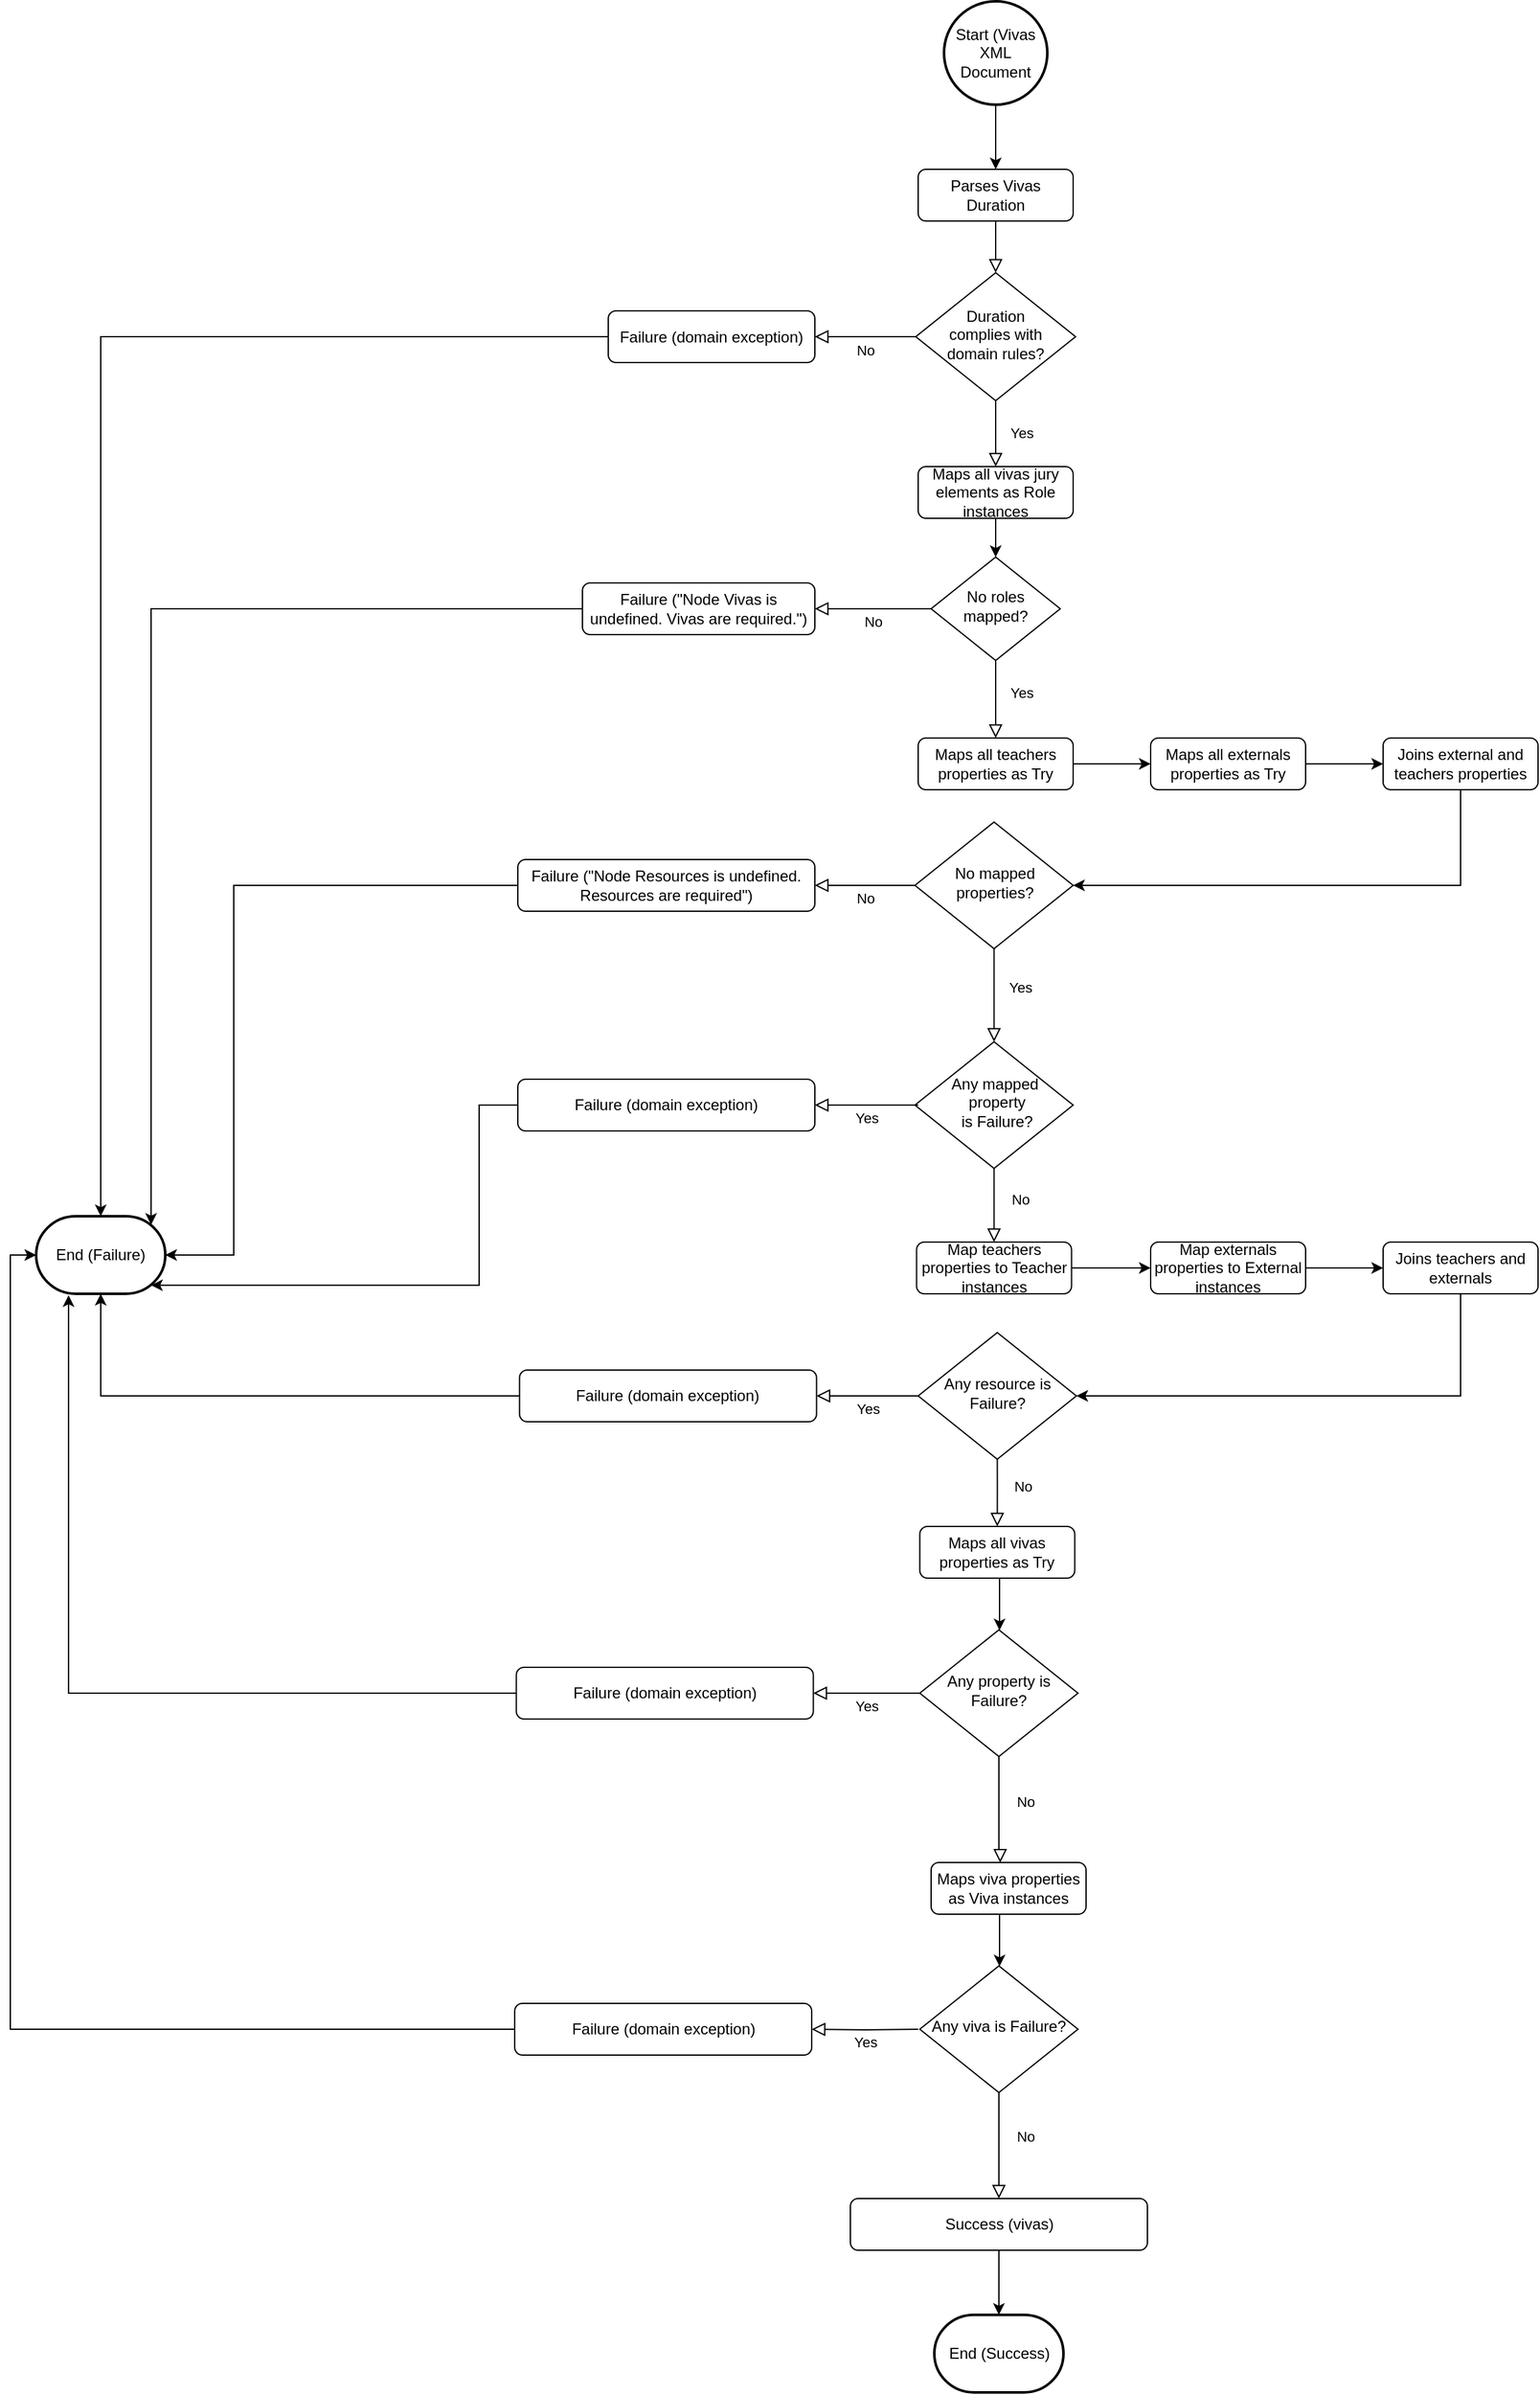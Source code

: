 <mxfile version="13.0.3" type="device"><diagram id="C5RBs43oDa-KdzZeNtuy" name="Page-1"><mxGraphModel dx="2953" dy="1034" grid="1" gridSize="10" guides="1" tooltips="1" connect="1" arrows="1" fold="1" page="1" pageScale="1" pageWidth="827" pageHeight="1169" math="0" shadow="0"><root><mxCell id="WIyWlLk6GJQsqaUBKTNV-0"/><mxCell id="WIyWlLk6GJQsqaUBKTNV-1" parent="WIyWlLk6GJQsqaUBKTNV-0"/><mxCell id="WIyWlLk6GJQsqaUBKTNV-2" value="" style="rounded=0;html=1;jettySize=auto;orthogonalLoop=1;fontSize=11;endArrow=block;endFill=0;endSize=8;strokeWidth=1;shadow=0;labelBackgroundColor=none;edgeStyle=orthogonalEdgeStyle;" parent="WIyWlLk6GJQsqaUBKTNV-1" source="WIyWlLk6GJQsqaUBKTNV-3" target="WIyWlLk6GJQsqaUBKTNV-6" edge="1"><mxGeometry relative="1" as="geometry"/></mxCell><mxCell id="WIyWlLk6GJQsqaUBKTNV-3" value="Parses Vivas Duration" style="rounded=1;whiteSpace=wrap;html=1;fontSize=12;glass=0;strokeWidth=1;shadow=0;" parent="WIyWlLk6GJQsqaUBKTNV-1" vertex="1"><mxGeometry x="170" y="270" width="120" height="40" as="geometry"/></mxCell><mxCell id="WIyWlLk6GJQsqaUBKTNV-4" value="Yes" style="rounded=0;html=1;jettySize=auto;orthogonalLoop=1;fontSize=11;endArrow=block;endFill=0;endSize=8;strokeWidth=1;shadow=0;labelBackgroundColor=none;edgeStyle=orthogonalEdgeStyle;entryX=0.5;entryY=0;entryDx=0;entryDy=0;" parent="WIyWlLk6GJQsqaUBKTNV-1" source="WIyWlLk6GJQsqaUBKTNV-6" target="zDXidvI82rv8V-2KIhOU-2" edge="1"><mxGeometry y="20" relative="1" as="geometry"><mxPoint as="offset"/></mxGeometry></mxCell><mxCell id="WIyWlLk6GJQsqaUBKTNV-5" value="No" style="edgeStyle=orthogonalEdgeStyle;rounded=0;html=1;jettySize=auto;orthogonalLoop=1;fontSize=11;endArrow=block;endFill=0;endSize=8;strokeWidth=1;shadow=0;labelBackgroundColor=none;" parent="WIyWlLk6GJQsqaUBKTNV-1" source="WIyWlLk6GJQsqaUBKTNV-6" target="WIyWlLk6GJQsqaUBKTNV-7" edge="1"><mxGeometry y="10" relative="1" as="geometry"><mxPoint as="offset"/></mxGeometry></mxCell><mxCell id="WIyWlLk6GJQsqaUBKTNV-6" value="Duration &lt;br&gt;complies with &lt;br&gt;domain rules?" style="rhombus;whiteSpace=wrap;html=1;shadow=0;fontFamily=Helvetica;fontSize=12;align=center;strokeWidth=1;spacing=6;spacingTop=-4;" parent="WIyWlLk6GJQsqaUBKTNV-1" vertex="1"><mxGeometry x="168.13" y="350" width="123.75" height="99" as="geometry"/></mxCell><mxCell id="zDXidvI82rv8V-2KIhOU-90" style="edgeStyle=orthogonalEdgeStyle;rounded=0;orthogonalLoop=1;jettySize=auto;html=1;entryX=0.5;entryY=0;entryDx=0;entryDy=0;entryPerimeter=0;" edge="1" parent="WIyWlLk6GJQsqaUBKTNV-1" source="WIyWlLk6GJQsqaUBKTNV-7" target="zDXidvI82rv8V-2KIhOU-85"><mxGeometry relative="1" as="geometry"/></mxCell><mxCell id="WIyWlLk6GJQsqaUBKTNV-7" value="Failure (domain exception)" style="rounded=1;whiteSpace=wrap;html=1;fontSize=12;glass=0;strokeWidth=1;shadow=0;" parent="WIyWlLk6GJQsqaUBKTNV-1" vertex="1"><mxGeometry x="-70" y="379.5" width="160" height="40" as="geometry"/></mxCell><mxCell id="WIyWlLk6GJQsqaUBKTNV-8" value="Yes" style="rounded=0;html=1;jettySize=auto;orthogonalLoop=1;fontSize=11;endArrow=block;endFill=0;endSize=8;strokeWidth=1;shadow=0;labelBackgroundColor=none;edgeStyle=orthogonalEdgeStyle;" parent="WIyWlLk6GJQsqaUBKTNV-1" source="WIyWlLk6GJQsqaUBKTNV-10" target="WIyWlLk6GJQsqaUBKTNV-11" edge="1"><mxGeometry x="-0.167" y="20" relative="1" as="geometry"><mxPoint as="offset"/></mxGeometry></mxCell><mxCell id="WIyWlLk6GJQsqaUBKTNV-9" value="No" style="edgeStyle=orthogonalEdgeStyle;rounded=0;html=1;jettySize=auto;orthogonalLoop=1;fontSize=11;endArrow=block;endFill=0;endSize=8;strokeWidth=1;shadow=0;labelBackgroundColor=none;" parent="WIyWlLk6GJQsqaUBKTNV-1" source="WIyWlLk6GJQsqaUBKTNV-10" target="WIyWlLk6GJQsqaUBKTNV-12" edge="1"><mxGeometry y="10" relative="1" as="geometry"><mxPoint as="offset"/></mxGeometry></mxCell><mxCell id="WIyWlLk6GJQsqaUBKTNV-10" value="No roles mapped?" style="rhombus;whiteSpace=wrap;html=1;shadow=0;fontFamily=Helvetica;fontSize=12;align=center;strokeWidth=1;spacing=6;spacingTop=-4;" parent="WIyWlLk6GJQsqaUBKTNV-1" vertex="1"><mxGeometry x="180" y="570" width="100" height="80" as="geometry"/></mxCell><mxCell id="zDXidvI82rv8V-2KIhOU-8" style="edgeStyle=orthogonalEdgeStyle;rounded=0;orthogonalLoop=1;jettySize=auto;html=1;entryX=0;entryY=0.5;entryDx=0;entryDy=0;" edge="1" parent="WIyWlLk6GJQsqaUBKTNV-1" source="WIyWlLk6GJQsqaUBKTNV-11" target="zDXidvI82rv8V-2KIhOU-7"><mxGeometry relative="1" as="geometry"/></mxCell><mxCell id="WIyWlLk6GJQsqaUBKTNV-11" value="Maps all teachers properties as Try" style="rounded=1;whiteSpace=wrap;html=1;fontSize=12;glass=0;strokeWidth=1;shadow=0;" parent="WIyWlLk6GJQsqaUBKTNV-1" vertex="1"><mxGeometry x="170" y="710" width="120" height="40" as="geometry"/></mxCell><mxCell id="zDXidvI82rv8V-2KIhOU-91" style="edgeStyle=orthogonalEdgeStyle;rounded=0;orthogonalLoop=1;jettySize=auto;html=1;entryX=0.89;entryY=0.11;entryDx=0;entryDy=0;entryPerimeter=0;" edge="1" parent="WIyWlLk6GJQsqaUBKTNV-1" source="WIyWlLk6GJQsqaUBKTNV-12" target="zDXidvI82rv8V-2KIhOU-85"><mxGeometry relative="1" as="geometry"/></mxCell><mxCell id="WIyWlLk6GJQsqaUBKTNV-12" value="Failure (&quot;Node Vivas is undefined. Vivas are required.&quot;)" style="rounded=1;whiteSpace=wrap;html=1;fontSize=12;glass=0;strokeWidth=1;shadow=0;" parent="WIyWlLk6GJQsqaUBKTNV-1" vertex="1"><mxGeometry x="-90" y="590" width="180" height="40" as="geometry"/></mxCell><mxCell id="zDXidvI82rv8V-2KIhOU-3" style="edgeStyle=orthogonalEdgeStyle;rounded=0;orthogonalLoop=1;jettySize=auto;html=1;entryX=0.5;entryY=0;entryDx=0;entryDy=0;" edge="1" parent="WIyWlLk6GJQsqaUBKTNV-1" source="zDXidvI82rv8V-2KIhOU-2" target="WIyWlLk6GJQsqaUBKTNV-10"><mxGeometry relative="1" as="geometry"/></mxCell><mxCell id="zDXidvI82rv8V-2KIhOU-2" value="Maps all vivas jury elements as Role instances" style="rounded=1;whiteSpace=wrap;html=1;fontSize=12;glass=0;strokeWidth=1;shadow=0;" vertex="1" parent="WIyWlLk6GJQsqaUBKTNV-1"><mxGeometry x="170" y="500" width="120" height="40" as="geometry"/></mxCell><mxCell id="zDXidvI82rv8V-2KIhOU-13" style="edgeStyle=orthogonalEdgeStyle;rounded=0;orthogonalLoop=1;jettySize=auto;html=1;entryX=1;entryY=0.5;entryDx=0;entryDy=0;exitX=0.5;exitY=1;exitDx=0;exitDy=0;" edge="1" parent="WIyWlLk6GJQsqaUBKTNV-1" source="zDXidvI82rv8V-2KIhOU-20" target="zDXidvI82rv8V-2KIhOU-12"><mxGeometry relative="1" as="geometry"><Array as="points"><mxPoint x="590" y="824"/></Array></mxGeometry></mxCell><mxCell id="zDXidvI82rv8V-2KIhOU-23" style="edgeStyle=orthogonalEdgeStyle;rounded=0;orthogonalLoop=1;jettySize=auto;html=1;entryX=0;entryY=0.5;entryDx=0;entryDy=0;" edge="1" parent="WIyWlLk6GJQsqaUBKTNV-1" source="zDXidvI82rv8V-2KIhOU-7" target="zDXidvI82rv8V-2KIhOU-20"><mxGeometry relative="1" as="geometry"/></mxCell><mxCell id="zDXidvI82rv8V-2KIhOU-7" value="Maps all externals properties as Try" style="rounded=1;whiteSpace=wrap;html=1;fontSize=12;glass=0;strokeWidth=1;shadow=0;" vertex="1" parent="WIyWlLk6GJQsqaUBKTNV-1"><mxGeometry x="350" y="710" width="120" height="40" as="geometry"/></mxCell><mxCell id="zDXidvI82rv8V-2KIhOU-12" value="No mapped properties?" style="rhombus;whiteSpace=wrap;html=1;shadow=0;fontFamily=Helvetica;fontSize=12;align=center;strokeWidth=1;spacing=6;spacingTop=-4;" vertex="1" parent="WIyWlLk6GJQsqaUBKTNV-1"><mxGeometry x="167.5" y="775" width="122.5" height="98" as="geometry"/></mxCell><mxCell id="zDXidvI82rv8V-2KIhOU-92" style="edgeStyle=orthogonalEdgeStyle;rounded=0;orthogonalLoop=1;jettySize=auto;html=1;entryX=1;entryY=0.5;entryDx=0;entryDy=0;entryPerimeter=0;" edge="1" parent="WIyWlLk6GJQsqaUBKTNV-1" source="zDXidvI82rv8V-2KIhOU-14" target="zDXidvI82rv8V-2KIhOU-85"><mxGeometry relative="1" as="geometry"><Array as="points"><mxPoint x="-360" y="824"/><mxPoint x="-360" y="1110"/></Array></mxGeometry></mxCell><mxCell id="zDXidvI82rv8V-2KIhOU-14" value="Failure (&quot;Node Resources is undefined. Resources are required&quot;)" style="rounded=1;whiteSpace=wrap;html=1;fontSize=12;glass=0;strokeWidth=1;shadow=0;" vertex="1" parent="WIyWlLk6GJQsqaUBKTNV-1"><mxGeometry x="-140" y="804" width="230" height="40" as="geometry"/></mxCell><mxCell id="zDXidvI82rv8V-2KIhOU-20" value="Joins external and teachers properties" style="rounded=1;whiteSpace=wrap;html=1;fontSize=12;glass=0;strokeWidth=1;shadow=0;" vertex="1" parent="WIyWlLk6GJQsqaUBKTNV-1"><mxGeometry x="530" y="710" width="120" height="40" as="geometry"/></mxCell><mxCell id="zDXidvI82rv8V-2KIhOU-28" style="edgeStyle=orthogonalEdgeStyle;rounded=0;orthogonalLoop=1;jettySize=auto;html=1;" edge="1" parent="WIyWlLk6GJQsqaUBKTNV-1" source="zDXidvI82rv8V-2KIhOU-24" target="zDXidvI82rv8V-2KIhOU-27"><mxGeometry relative="1" as="geometry"/></mxCell><mxCell id="zDXidvI82rv8V-2KIhOU-24" value="Map teachers properties to Teacher instances" style="rounded=1;whiteSpace=wrap;html=1;fontSize=12;glass=0;strokeWidth=1;shadow=0;" vertex="1" parent="WIyWlLk6GJQsqaUBKTNV-1"><mxGeometry x="168.75" y="1100" width="120" height="40" as="geometry"/></mxCell><mxCell id="zDXidvI82rv8V-2KIhOU-31" style="edgeStyle=orthogonalEdgeStyle;rounded=0;orthogonalLoop=1;jettySize=auto;html=1;entryX=0;entryY=0.5;entryDx=0;entryDy=0;" edge="1" parent="WIyWlLk6GJQsqaUBKTNV-1" source="zDXidvI82rv8V-2KIhOU-27" target="zDXidvI82rv8V-2KIhOU-30"><mxGeometry relative="1" as="geometry"/></mxCell><mxCell id="zDXidvI82rv8V-2KIhOU-27" value="Map externals properties to External instances" style="rounded=1;whiteSpace=wrap;html=1;fontSize=12;glass=0;strokeWidth=1;shadow=0;" vertex="1" parent="WIyWlLk6GJQsqaUBKTNV-1"><mxGeometry x="350" y="1100" width="120" height="40" as="geometry"/></mxCell><mxCell id="zDXidvI82rv8V-2KIhOU-34" style="edgeStyle=orthogonalEdgeStyle;rounded=0;orthogonalLoop=1;jettySize=auto;html=1;entryX=1;entryY=0.5;entryDx=0;entryDy=0;" edge="1" parent="WIyWlLk6GJQsqaUBKTNV-1" source="zDXidvI82rv8V-2KIhOU-30" target="zDXidvI82rv8V-2KIhOU-32"><mxGeometry relative="1" as="geometry"><Array as="points"><mxPoint x="590" y="1219"/></Array></mxGeometry></mxCell><mxCell id="zDXidvI82rv8V-2KIhOU-30" value="Joins teachers and externals" style="rounded=1;whiteSpace=wrap;html=1;fontSize=12;glass=0;strokeWidth=1;shadow=0;" vertex="1" parent="WIyWlLk6GJQsqaUBKTNV-1"><mxGeometry x="530" y="1100" width="120" height="40" as="geometry"/></mxCell><mxCell id="zDXidvI82rv8V-2KIhOU-32" value="Any resource is Failure?" style="rhombus;whiteSpace=wrap;html=1;shadow=0;fontFamily=Helvetica;fontSize=12;align=center;strokeWidth=1;spacing=6;spacingTop=-4;" vertex="1" parent="WIyWlLk6GJQsqaUBKTNV-1"><mxGeometry x="170" y="1170" width="122.5" height="98" as="geometry"/></mxCell><mxCell id="zDXidvI82rv8V-2KIhOU-33" value="Yes" style="rounded=0;html=1;jettySize=auto;orthogonalLoop=1;fontSize=11;endArrow=block;endFill=0;endSize=8;strokeWidth=1;shadow=0;labelBackgroundColor=none;edgeStyle=orthogonalEdgeStyle;exitX=0.5;exitY=1;exitDx=0;exitDy=0;entryX=0.5;entryY=0;entryDx=0;entryDy=0;" edge="1" parent="WIyWlLk6GJQsqaUBKTNV-1" source="zDXidvI82rv8V-2KIhOU-12" target="zDXidvI82rv8V-2KIhOU-62"><mxGeometry x="-0.167" y="20" relative="1" as="geometry"><mxPoint as="offset"/><mxPoint x="218.25" y="940" as="sourcePoint"/><mxPoint x="218.25" y="1000" as="targetPoint"/><Array as="points"><mxPoint x="229" y="873"/></Array></mxGeometry></mxCell><mxCell id="zDXidvI82rv8V-2KIhOU-49" style="edgeStyle=orthogonalEdgeStyle;rounded=0;orthogonalLoop=1;jettySize=auto;html=1;" edge="1" parent="WIyWlLk6GJQsqaUBKTNV-1" source="zDXidvI82rv8V-2KIhOU-37" target="zDXidvI82rv8V-2KIhOU-47"><mxGeometry relative="1" as="geometry"><Array as="points"><mxPoint x="233" y="1370"/><mxPoint x="233" y="1370"/></Array></mxGeometry></mxCell><mxCell id="zDXidvI82rv8V-2KIhOU-37" value="Maps all vivas properties as Try" style="rounded=1;whiteSpace=wrap;html=1;fontSize=12;glass=0;strokeWidth=1;shadow=0;" vertex="1" parent="WIyWlLk6GJQsqaUBKTNV-1"><mxGeometry x="171.25" y="1320" width="120" height="40" as="geometry"/></mxCell><mxCell id="zDXidvI82rv8V-2KIhOU-38" value="No" style="rounded=0;html=1;jettySize=auto;orthogonalLoop=1;fontSize=11;endArrow=block;endFill=0;endSize=8;strokeWidth=1;shadow=0;labelBackgroundColor=none;edgeStyle=orthogonalEdgeStyle;entryX=0.5;entryY=0;entryDx=0;entryDy=0;exitX=0.5;exitY=1;exitDx=0;exitDy=0;" edge="1" parent="WIyWlLk6GJQsqaUBKTNV-1" source="zDXidvI82rv8V-2KIhOU-32" target="zDXidvI82rv8V-2KIhOU-37"><mxGeometry x="-0.167" y="20" relative="1" as="geometry"><mxPoint as="offset"/><mxPoint x="231.75" y="1250" as="sourcePoint"/><mxPoint x="227.75" y="1309" as="targetPoint"/><Array as="points"><mxPoint x="231" y="1290"/><mxPoint x="231" y="1290"/></Array></mxGeometry></mxCell><mxCell id="zDXidvI82rv8V-2KIhOU-47" value="Any property is Failure?" style="rhombus;whiteSpace=wrap;html=1;shadow=0;fontFamily=Helvetica;fontSize=12;align=center;strokeWidth=1;spacing=6;spacingTop=-4;" vertex="1" parent="WIyWlLk6GJQsqaUBKTNV-1"><mxGeometry x="171.25" y="1400" width="122.5" height="98" as="geometry"/></mxCell><mxCell id="zDXidvI82rv8V-2KIhOU-48" value="No" style="rounded=0;html=1;jettySize=auto;orthogonalLoop=1;fontSize=11;endArrow=block;endFill=0;endSize=8;strokeWidth=1;shadow=0;labelBackgroundColor=none;edgeStyle=orthogonalEdgeStyle;entryX=0.446;entryY=0.003;entryDx=0;entryDy=0;entryPerimeter=0;exitX=0.5;exitY=1;exitDx=0;exitDy=0;" edge="1" parent="WIyWlLk6GJQsqaUBKTNV-1" source="zDXidvI82rv8V-2KIhOU-47" target="zDXidvI82rv8V-2KIhOU-56"><mxGeometry x="-0.167" y="20" relative="1" as="geometry"><mxPoint as="offset"/><mxPoint x="227" y="1498" as="sourcePoint"/><mxPoint x="232.5" y="1570" as="targetPoint"/><Array as="points"><mxPoint x="233" y="1570"/><mxPoint x="234" y="1570"/></Array></mxGeometry></mxCell><mxCell id="zDXidvI82rv8V-2KIhOU-56" value="Maps viva properties as Viva instances" style="rounded=1;whiteSpace=wrap;html=1;fontSize=12;glass=0;strokeWidth=1;shadow=0;" vertex="1" parent="WIyWlLk6GJQsqaUBKTNV-1"><mxGeometry x="180" y="1580" width="120" height="40" as="geometry"/></mxCell><mxCell id="zDXidvI82rv8V-2KIhOU-57" style="edgeStyle=orthogonalEdgeStyle;rounded=0;orthogonalLoop=1;jettySize=auto;html=1;" edge="1" source="zDXidvI82rv8V-2KIhOU-56" target="zDXidvI82rv8V-2KIhOU-58" parent="WIyWlLk6GJQsqaUBKTNV-1"><mxGeometry relative="1" as="geometry"><Array as="points"><mxPoint x="233" y="1630"/><mxPoint x="233" y="1630"/></Array></mxGeometry></mxCell><mxCell id="zDXidvI82rv8V-2KIhOU-58" value="Any viva is Failure?" style="rhombus;whiteSpace=wrap;html=1;shadow=0;fontFamily=Helvetica;fontSize=12;align=center;strokeWidth=1;spacing=6;spacingTop=-4;" vertex="1" parent="WIyWlLk6GJQsqaUBKTNV-1"><mxGeometry x="171.25" y="1660" width="122.5" height="98" as="geometry"/></mxCell><mxCell id="zDXidvI82rv8V-2KIhOU-60" value="No" style="rounded=0;html=1;jettySize=auto;orthogonalLoop=1;fontSize=11;endArrow=block;endFill=0;endSize=8;strokeWidth=1;shadow=0;labelBackgroundColor=none;edgeStyle=orthogonalEdgeStyle;entryX=0.5;entryY=0;entryDx=0;entryDy=0;exitX=0.5;exitY=1;exitDx=0;exitDy=0;" edge="1" source="zDXidvI82rv8V-2KIhOU-58" parent="WIyWlLk6GJQsqaUBKTNV-1" target="zDXidvI82rv8V-2KIhOU-82"><mxGeometry x="-0.167" y="20" relative="1" as="geometry"><mxPoint as="offset"/><mxPoint x="233" y="1760" as="sourcePoint"/><mxPoint x="232.5" y="1830" as="targetPoint"/><Array as="points"/></mxGeometry></mxCell><mxCell id="zDXidvI82rv8V-2KIhOU-62" value="Any mapped&lt;br&gt;&amp;nbsp;property&lt;br&gt;&amp;nbsp;is Failure?" style="rhombus;whiteSpace=wrap;html=1;shadow=0;fontFamily=Helvetica;fontSize=12;align=center;strokeWidth=1;spacing=6;spacingTop=-4;" vertex="1" parent="WIyWlLk6GJQsqaUBKTNV-1"><mxGeometry x="167.5" y="945" width="122.5" height="98" as="geometry"/></mxCell><mxCell id="zDXidvI82rv8V-2KIhOU-63" value="No" style="rounded=0;html=1;jettySize=auto;orthogonalLoop=1;fontSize=11;endArrow=block;endFill=0;endSize=8;strokeWidth=1;shadow=0;labelBackgroundColor=none;edgeStyle=orthogonalEdgeStyle;exitX=0.5;exitY=1;exitDx=0;exitDy=0;entryX=0.5;entryY=0;entryDx=0;entryDy=0;" edge="1" source="zDXidvI82rv8V-2KIhOU-62" parent="WIyWlLk6GJQsqaUBKTNV-1" target="zDXidvI82rv8V-2KIhOU-24"><mxGeometry x="-0.167" y="20" relative="1" as="geometry"><mxPoint as="offset"/><mxPoint x="216.99" y="1110" as="sourcePoint"/><mxPoint x="229" y="1090" as="targetPoint"/><Array as="points"/></mxGeometry></mxCell><mxCell id="zDXidvI82rv8V-2KIhOU-65" value="No" style="edgeStyle=orthogonalEdgeStyle;rounded=0;html=1;jettySize=auto;orthogonalLoop=1;fontSize=11;endArrow=block;endFill=0;endSize=8;strokeWidth=1;shadow=0;labelBackgroundColor=none;exitX=0;exitY=0.5;exitDx=0;exitDy=0;entryX=1;entryY=0.5;entryDx=0;entryDy=0;" edge="1" parent="WIyWlLk6GJQsqaUBKTNV-1" source="zDXidvI82rv8V-2KIhOU-12" target="zDXidvI82rv8V-2KIhOU-14"><mxGeometry y="10" relative="1" as="geometry"><mxPoint as="offset"/><mxPoint x="160" y="823.58" as="sourcePoint"/><mxPoint x="90" y="824" as="targetPoint"/></mxGeometry></mxCell><mxCell id="zDXidvI82rv8V-2KIhOU-93" style="edgeStyle=orthogonalEdgeStyle;rounded=0;orthogonalLoop=1;jettySize=auto;html=1;entryX=0.89;entryY=0.89;entryDx=0;entryDy=0;entryPerimeter=0;" edge="1" parent="WIyWlLk6GJQsqaUBKTNV-1" source="zDXidvI82rv8V-2KIhOU-71" target="zDXidvI82rv8V-2KIhOU-85"><mxGeometry relative="1" as="geometry"><Array as="points"><mxPoint x="-170" y="994"/><mxPoint x="-170" y="1133"/></Array></mxGeometry></mxCell><mxCell id="zDXidvI82rv8V-2KIhOU-71" value="Failure (domain exception)" style="rounded=1;whiteSpace=wrap;html=1;fontSize=12;glass=0;strokeWidth=1;shadow=0;" vertex="1" parent="WIyWlLk6GJQsqaUBKTNV-1"><mxGeometry x="-140" y="974" width="230" height="40" as="geometry"/></mxCell><mxCell id="zDXidvI82rv8V-2KIhOU-72" value="Yes" style="edgeStyle=orthogonalEdgeStyle;rounded=0;html=1;jettySize=auto;orthogonalLoop=1;fontSize=11;endArrow=block;endFill=0;endSize=8;strokeWidth=1;shadow=0;labelBackgroundColor=none;exitX=0.02;exitY=0.5;exitDx=0;exitDy=0;entryX=1;entryY=0.5;entryDx=0;entryDy=0;exitPerimeter=0;" edge="1" target="zDXidvI82rv8V-2KIhOU-71" parent="WIyWlLk6GJQsqaUBKTNV-1" source="zDXidvI82rv8V-2KIhOU-62"><mxGeometry y="10" relative="1" as="geometry"><mxPoint as="offset"/><mxPoint x="163.75" y="994.0" as="sourcePoint"/><mxPoint x="86.25" y="994" as="targetPoint"/></mxGeometry></mxCell><mxCell id="zDXidvI82rv8V-2KIhOU-94" style="edgeStyle=orthogonalEdgeStyle;rounded=0;orthogonalLoop=1;jettySize=auto;html=1;entryX=0.5;entryY=1;entryDx=0;entryDy=0;entryPerimeter=0;" edge="1" parent="WIyWlLk6GJQsqaUBKTNV-1" source="zDXidvI82rv8V-2KIhOU-73" target="zDXidvI82rv8V-2KIhOU-85"><mxGeometry relative="1" as="geometry"/></mxCell><mxCell id="zDXidvI82rv8V-2KIhOU-73" value="Failure (domain exception)" style="rounded=1;whiteSpace=wrap;html=1;fontSize=12;glass=0;strokeWidth=1;shadow=0;" vertex="1" parent="WIyWlLk6GJQsqaUBKTNV-1"><mxGeometry x="-138.7" y="1199" width="230" height="40" as="geometry"/></mxCell><mxCell id="zDXidvI82rv8V-2KIhOU-74" value="Yes" style="edgeStyle=orthogonalEdgeStyle;rounded=0;html=1;jettySize=auto;orthogonalLoop=1;fontSize=11;endArrow=block;endFill=0;endSize=8;strokeWidth=1;shadow=0;labelBackgroundColor=none;entryX=1;entryY=0.5;entryDx=0;entryDy=0;exitX=0;exitY=0.5;exitDx=0;exitDy=0;" edge="1" target="zDXidvI82rv8V-2KIhOU-73" parent="WIyWlLk6GJQsqaUBKTNV-1" source="zDXidvI82rv8V-2KIhOU-32"><mxGeometry y="10" relative="1" as="geometry"><mxPoint as="offset"/><mxPoint x="150" y="1219" as="sourcePoint"/><mxPoint x="87.55" y="1219" as="targetPoint"/></mxGeometry></mxCell><mxCell id="zDXidvI82rv8V-2KIhOU-95" style="edgeStyle=orthogonalEdgeStyle;rounded=0;orthogonalLoop=1;jettySize=auto;html=1;entryX=0.251;entryY=1.018;entryDx=0;entryDy=0;entryPerimeter=0;" edge="1" parent="WIyWlLk6GJQsqaUBKTNV-1" source="zDXidvI82rv8V-2KIhOU-77" target="zDXidvI82rv8V-2KIhOU-85"><mxGeometry relative="1" as="geometry"/></mxCell><mxCell id="zDXidvI82rv8V-2KIhOU-77" value="Failure (domain exception)" style="rounded=1;whiteSpace=wrap;html=1;fontSize=12;glass=0;strokeWidth=1;shadow=0;" vertex="1" parent="WIyWlLk6GJQsqaUBKTNV-1"><mxGeometry x="-141.2" y="1429" width="230" height="40" as="geometry"/></mxCell><mxCell id="zDXidvI82rv8V-2KIhOU-78" value="Yes" style="edgeStyle=orthogonalEdgeStyle;rounded=0;html=1;jettySize=auto;orthogonalLoop=1;fontSize=11;endArrow=block;endFill=0;endSize=8;strokeWidth=1;shadow=0;labelBackgroundColor=none;entryX=1;entryY=0.5;entryDx=0;entryDy=0;exitX=0;exitY=0.5;exitDx=0;exitDy=0;" edge="1" target="zDXidvI82rv8V-2KIhOU-77" parent="WIyWlLk6GJQsqaUBKTNV-1" source="zDXidvI82rv8V-2KIhOU-47"><mxGeometry y="10" relative="1" as="geometry"><mxPoint as="offset"/><mxPoint x="167.5" y="1449" as="sourcePoint"/><mxPoint x="85.05" y="1449" as="targetPoint"/></mxGeometry></mxCell><mxCell id="zDXidvI82rv8V-2KIhOU-96" style="edgeStyle=orthogonalEdgeStyle;rounded=0;orthogonalLoop=1;jettySize=auto;html=1;entryX=0;entryY=0.5;entryDx=0;entryDy=0;entryPerimeter=0;" edge="1" parent="WIyWlLk6GJQsqaUBKTNV-1" source="zDXidvI82rv8V-2KIhOU-79" target="zDXidvI82rv8V-2KIhOU-85"><mxGeometry relative="1" as="geometry"/></mxCell><mxCell id="zDXidvI82rv8V-2KIhOU-79" value="Failure (domain exception)" style="rounded=1;whiteSpace=wrap;html=1;fontSize=12;glass=0;strokeWidth=1;shadow=0;" vertex="1" parent="WIyWlLk6GJQsqaUBKTNV-1"><mxGeometry x="-142.45" y="1689" width="230" height="40" as="geometry"/></mxCell><mxCell id="zDXidvI82rv8V-2KIhOU-80" value="Yes" style="edgeStyle=orthogonalEdgeStyle;rounded=0;html=1;jettySize=auto;orthogonalLoop=1;fontSize=11;endArrow=block;endFill=0;endSize=8;strokeWidth=1;shadow=0;labelBackgroundColor=none;entryX=1;entryY=0.5;entryDx=0;entryDy=0;" edge="1" target="zDXidvI82rv8V-2KIhOU-79" parent="WIyWlLk6GJQsqaUBKTNV-1"><mxGeometry y="10" relative="1" as="geometry"><mxPoint as="offset"/><mxPoint x="170" y="1709" as="sourcePoint"/><mxPoint x="83.8" y="1709" as="targetPoint"/></mxGeometry></mxCell><mxCell id="zDXidvI82rv8V-2KIhOU-100" style="edgeStyle=orthogonalEdgeStyle;rounded=0;orthogonalLoop=1;jettySize=auto;html=1;" edge="1" parent="WIyWlLk6GJQsqaUBKTNV-1" source="zDXidvI82rv8V-2KIhOU-82" target="zDXidvI82rv8V-2KIhOU-99"><mxGeometry relative="1" as="geometry"/></mxCell><mxCell id="zDXidvI82rv8V-2KIhOU-82" value="Success (vivas)" style="rounded=1;whiteSpace=wrap;html=1;fontSize=12;glass=0;strokeWidth=1;shadow=0;" vertex="1" parent="WIyWlLk6GJQsqaUBKTNV-1"><mxGeometry x="117.5" y="1840" width="230" height="40" as="geometry"/></mxCell><mxCell id="zDXidvI82rv8V-2KIhOU-89" style="edgeStyle=orthogonalEdgeStyle;rounded=0;orthogonalLoop=1;jettySize=auto;html=1;" edge="1" parent="WIyWlLk6GJQsqaUBKTNV-1" source="zDXidvI82rv8V-2KIhOU-84" target="WIyWlLk6GJQsqaUBKTNV-3"><mxGeometry relative="1" as="geometry"/></mxCell><mxCell id="zDXidvI82rv8V-2KIhOU-84" value="Start (Vivas XML Document" style="strokeWidth=2;html=1;shape=mxgraph.flowchart.start_2;whiteSpace=wrap;" vertex="1" parent="WIyWlLk6GJQsqaUBKTNV-1"><mxGeometry x="190.01" y="140" width="80" height="80" as="geometry"/></mxCell><mxCell id="zDXidvI82rv8V-2KIhOU-85" value="End (Failure)" style="strokeWidth=2;html=1;shape=mxgraph.flowchart.terminator;whiteSpace=wrap;" vertex="1" parent="WIyWlLk6GJQsqaUBKTNV-1"><mxGeometry x="-513" y="1080" width="100" height="60" as="geometry"/></mxCell><mxCell id="zDXidvI82rv8V-2KIhOU-99" value="End (Success)" style="strokeWidth=2;html=1;shape=mxgraph.flowchart.terminator;whiteSpace=wrap;" vertex="1" parent="WIyWlLk6GJQsqaUBKTNV-1"><mxGeometry x="182.5" y="1930" width="100" height="60" as="geometry"/></mxCell></root></mxGraphModel></diagram></mxfile>
